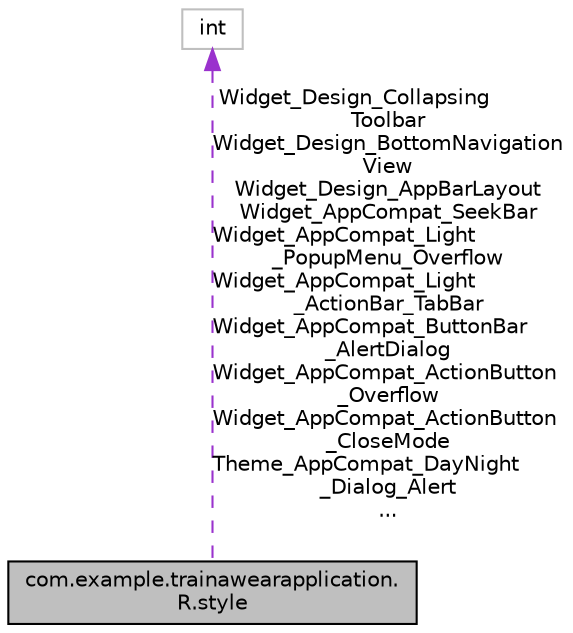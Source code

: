 digraph "com.example.trainawearapplication.R.style"
{
 // INTERACTIVE_SVG=YES
 // LATEX_PDF_SIZE
  edge [fontname="Helvetica",fontsize="10",labelfontname="Helvetica",labelfontsize="10"];
  node [fontname="Helvetica",fontsize="10",shape=record];
  Node1 [label="com.example.trainawearapplication.\lR.style",height=0.2,width=0.4,color="black", fillcolor="grey75", style="filled", fontcolor="black",tooltip=" "];
  Node2 -> Node1 [dir="back",color="darkorchid3",fontsize="10",style="dashed",label=" Widget_Design_Collapsing\lToolbar\nWidget_Design_BottomNavigation\lView\nWidget_Design_AppBarLayout\nWidget_AppCompat_SeekBar\nWidget_AppCompat_Light\l_PopupMenu_Overflow\nWidget_AppCompat_Light\l_ActionBar_TabBar\nWidget_AppCompat_ButtonBar\l_AlertDialog\nWidget_AppCompat_ActionButton\l_Overflow\nWidget_AppCompat_ActionButton\l_CloseMode\nTheme_AppCompat_DayNight\l_Dialog_Alert\n..." ,fontname="Helvetica"];
  Node2 [label="int",height=0.2,width=0.4,color="grey75", fillcolor="white", style="filled",tooltip=" "];
}
